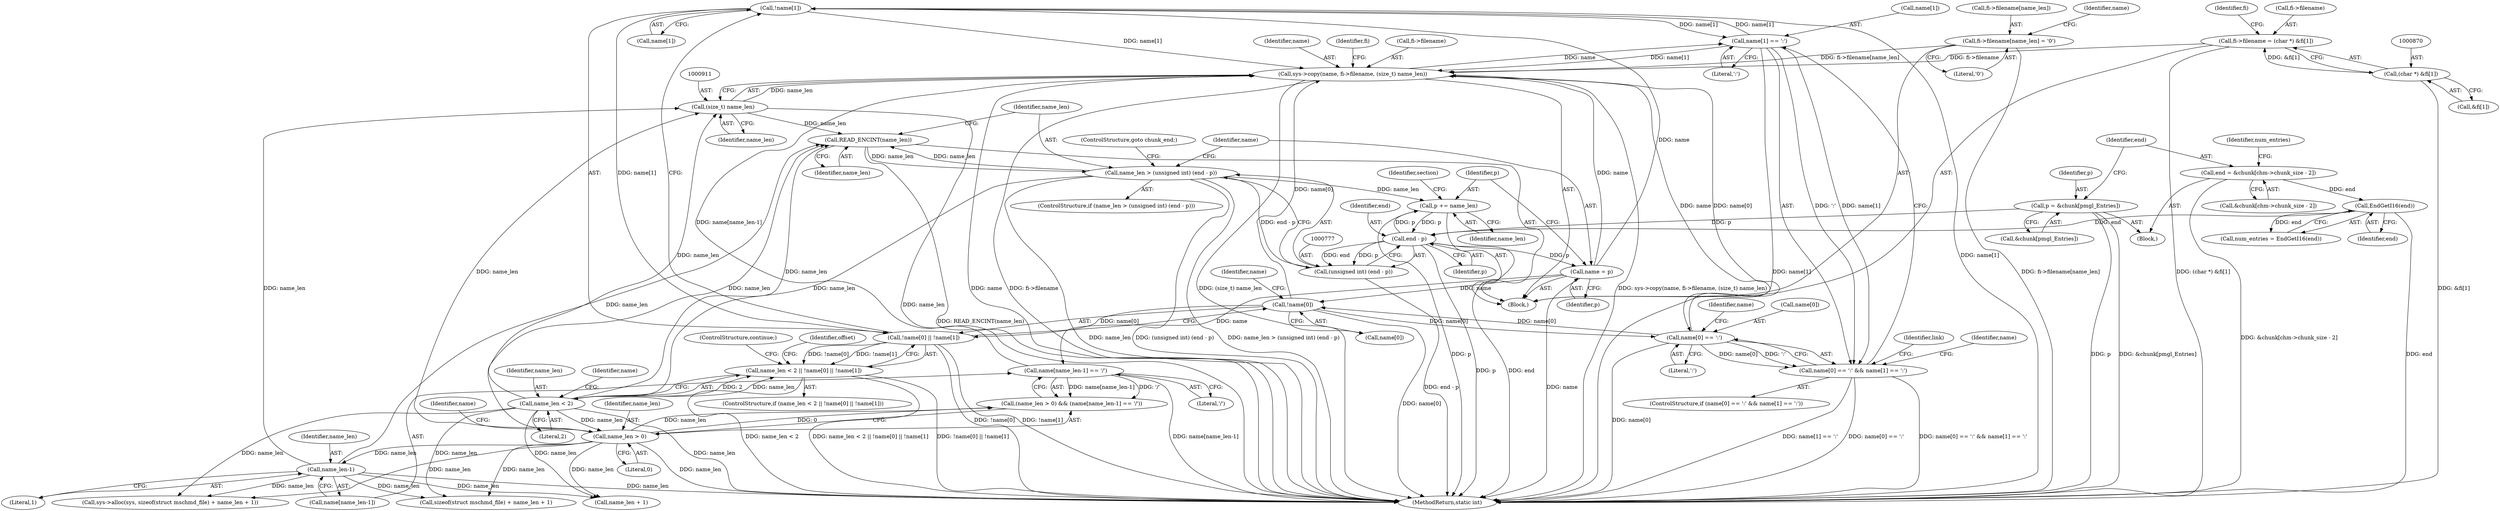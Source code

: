 digraph "0_libmspack_2f084136cfe0d05e5bf5703f3e83c6d955234b4d@array" {
"1000804" [label="(Call,!name[1])"];
"1000782" [label="(Call,name = p)"];
"1000778" [label="(Call,end - p)"];
"1000765" [label="(Call,EndGetI16(end))"];
"1000753" [label="(Call,end = &chunk[chm->chunk_size - 2])"];
"1000747" [label="(Call,p = &chunk[pmgl_Entries])"];
"1000785" [label="(Call,p += name_len)"];
"1000774" [label="(Call,name_len > (unsigned int) (end - p))"];
"1000771" [label="(Call,READ_ENCINT(name_len))"];
"1000826" [label="(Call,name_len-1)"];
"1000820" [label="(Call,name_len > 0)"];
"1000796" [label="(Call,name_len < 2)"];
"1000910" [label="(Call,(size_t) name_len)"];
"1000776" [label="(Call,(unsigned int) (end - p))"];
"1000927" [label="(Call,name[1] == ':')"];
"1000804" [label="(Call,!name[1])"];
"1000905" [label="(Call,sys->copy(name, fi->filename, (size_t) name_len))"];
"1000823" [label="(Call,name[name_len-1] == '/')"];
"1000922" [label="(Call,name[0] == ':')"];
"1000800" [label="(Call,!name[0])"];
"1000865" [label="(Call,fi->filename = (char *) &fi[1])"];
"1000869" [label="(Call,(char *) &fi[1])"];
"1000913" [label="(Call,fi->filename[name_len] = '\0')"];
"1000799" [label="(Call,!name[0] || !name[1])"];
"1000795" [label="(Call,name_len < 2 || !name[0] || !name[1])"];
"1000921" [label="(Call,name[0] == ':' && name[1] == ':')"];
"1000765" [label="(Call,EndGetI16(end))"];
"1000789" [label="(Identifier,section)"];
"1000764" [label="(Identifier,num_entries)"];
"1000781" [label="(ControlStructure,goto chunk_end;)"];
"1000912" [label="(Identifier,name_len)"];
"1000805" [label="(Call,name[1])"];
"1000821" [label="(Identifier,name_len)"];
"1000749" [label="(Call,&chunk[pmgl_Entries])"];
"1000812" [label="(Identifier,offset)"];
"1000763" [label="(Call,num_entries = EndGetI16(end))"];
"1000766" [label="(Identifier,end)"];
"1000795" [label="(Call,name_len < 2 || !name[0] || !name[1])"];
"1000919" [label="(Literal,'\0')"];
"1000921" [label="(Call,name[0] == ':' && name[1] == ':')"];
"1000755" [label="(Call,&chunk[chm->chunk_size - 2])"];
"1000775" [label="(Identifier,name_len)"];
"1000907" [label="(Call,fi->filename)"];
"1000913" [label="(Call,fi->filename[name_len] = '\0')"];
"1000773" [label="(ControlStructure,if (name_len > (unsigned int) (end - p)))"];
"1000829" [label="(Literal,'/')"];
"1000802" [label="(Identifier,name)"];
"1000922" [label="(Call,name[0] == ':')"];
"1000927" [label="(Call,name[1] == ':')"];
"1000877" [label="(Identifier,fi)"];
"1000771" [label="(Call,READ_ENCINT(name_len))"];
"1000801" [label="(Call,name[0])"];
"1000787" [label="(Identifier,name_len)"];
"1000820" [label="(Call,name_len > 0)"];
"1000869" [label="(Call,(char *) &fi[1])"];
"1000920" [label="(ControlStructure,if (name[0] == ':' && name[1] == ':'))"];
"1000823" [label="(Call,name[name_len-1] == '/')"];
"1000822" [label="(Literal,0)"];
"1000929" [label="(Identifier,name)"];
"1000687" [label="(Block,)"];
"1001049" [label="(Identifier,link)"];
"1000826" [label="(Call,name_len-1)"];
"1000928" [label="(Call,name[1])"];
"1000866" [label="(Call,fi->filename)"];
"1000770" [label="(Block,)"];
"1000847" [label="(Call,sys->alloc(sys, sizeof(struct mschmd_file) + name_len + 1))"];
"1000747" [label="(Call,p = &chunk[pmgl_Entries])"];
"1000772" [label="(Identifier,name_len)"];
"1000808" [label="(ControlStructure,continue;)"];
"1000753" [label="(Call,end = &chunk[chm->chunk_size - 2])"];
"1000804" [label="(Call,!name[1])"];
"1000938" [label="(Identifier,name)"];
"1000782" [label="(Call,name = p)"];
"1000800" [label="(Call,!name[0])"];
"1000785" [label="(Call,p += name_len)"];
"1000865" [label="(Call,fi->filename = (char *) &fi[1])"];
"1000748" [label="(Identifier,p)"];
"1000786" [label="(Identifier,p)"];
"1000796" [label="(Call,name_len < 2)"];
"1000906" [label="(Identifier,name)"];
"1000827" [label="(Identifier,name_len)"];
"1000910" [label="(Call,(size_t) name_len)"];
"1000914" [label="(Call,fi->filename[name_len])"];
"1000905" [label="(Call,sys->copy(name, fi->filename, (size_t) name_len))"];
"1000776" [label="(Call,(unsigned int) (end - p))"];
"1000828" [label="(Literal,1)"];
"1000806" [label="(Identifier,name)"];
"1000916" [label="(Identifier,fi)"];
"1000783" [label="(Identifier,name)"];
"1000778" [label="(Call,end - p)"];
"1001081" [label="(MethodReturn,static int)"];
"1000798" [label="(Literal,2)"];
"1000926" [label="(Literal,':')"];
"1000849" [label="(Call,sizeof(struct mschmd_file) + name_len + 1)"];
"1000794" [label="(ControlStructure,if (name_len < 2 || !name[0] || !name[1]))"];
"1000825" [label="(Identifier,name)"];
"1000779" [label="(Identifier,end)"];
"1000931" [label="(Literal,':')"];
"1000780" [label="(Identifier,p)"];
"1000924" [label="(Identifier,name)"];
"1000784" [label="(Identifier,p)"];
"1000799" [label="(Call,!name[0] || !name[1])"];
"1000852" [label="(Call,name_len + 1)"];
"1000871" [label="(Call,&fi[1])"];
"1000819" [label="(Call,(name_len > 0) && (name[name_len-1] == '/'))"];
"1000754" [label="(Identifier,end)"];
"1000774" [label="(Call,name_len > (unsigned int) (end - p))"];
"1000923" [label="(Call,name[0])"];
"1000797" [label="(Identifier,name_len)"];
"1000824" [label="(Call,name[name_len-1])"];
"1000804" -> "1000799"  [label="AST: "];
"1000804" -> "1000805"  [label="CFG: "];
"1000805" -> "1000804"  [label="AST: "];
"1000799" -> "1000804"  [label="CFG: "];
"1000804" -> "1001081"  [label="DDG: name[1]"];
"1000804" -> "1000799"  [label="DDG: name[1]"];
"1000782" -> "1000804"  [label="DDG: name"];
"1000927" -> "1000804"  [label="DDG: name[1]"];
"1000804" -> "1000905"  [label="DDG: name[1]"];
"1000804" -> "1000927"  [label="DDG: name[1]"];
"1000782" -> "1000770"  [label="AST: "];
"1000782" -> "1000784"  [label="CFG: "];
"1000783" -> "1000782"  [label="AST: "];
"1000784" -> "1000782"  [label="AST: "];
"1000786" -> "1000782"  [label="CFG: "];
"1000782" -> "1001081"  [label="DDG: name"];
"1000778" -> "1000782"  [label="DDG: p"];
"1000782" -> "1000800"  [label="DDG: name"];
"1000782" -> "1000823"  [label="DDG: name"];
"1000782" -> "1000905"  [label="DDG: name"];
"1000778" -> "1000776"  [label="AST: "];
"1000778" -> "1000780"  [label="CFG: "];
"1000779" -> "1000778"  [label="AST: "];
"1000780" -> "1000778"  [label="AST: "];
"1000776" -> "1000778"  [label="CFG: "];
"1000778" -> "1001081"  [label="DDG: p"];
"1000778" -> "1001081"  [label="DDG: end"];
"1000778" -> "1000776"  [label="DDG: end"];
"1000778" -> "1000776"  [label="DDG: p"];
"1000765" -> "1000778"  [label="DDG: end"];
"1000747" -> "1000778"  [label="DDG: p"];
"1000785" -> "1000778"  [label="DDG: p"];
"1000778" -> "1000785"  [label="DDG: p"];
"1000765" -> "1000763"  [label="AST: "];
"1000765" -> "1000766"  [label="CFG: "];
"1000766" -> "1000765"  [label="AST: "];
"1000763" -> "1000765"  [label="CFG: "];
"1000765" -> "1001081"  [label="DDG: end"];
"1000765" -> "1000763"  [label="DDG: end"];
"1000753" -> "1000765"  [label="DDG: end"];
"1000753" -> "1000687"  [label="AST: "];
"1000753" -> "1000755"  [label="CFG: "];
"1000754" -> "1000753"  [label="AST: "];
"1000755" -> "1000753"  [label="AST: "];
"1000764" -> "1000753"  [label="CFG: "];
"1000753" -> "1001081"  [label="DDG: &chunk[chm->chunk_size - 2]"];
"1000747" -> "1000687"  [label="AST: "];
"1000747" -> "1000749"  [label="CFG: "];
"1000748" -> "1000747"  [label="AST: "];
"1000749" -> "1000747"  [label="AST: "];
"1000754" -> "1000747"  [label="CFG: "];
"1000747" -> "1001081"  [label="DDG: p"];
"1000747" -> "1001081"  [label="DDG: &chunk[pmgl_Entries]"];
"1000785" -> "1000770"  [label="AST: "];
"1000785" -> "1000787"  [label="CFG: "];
"1000786" -> "1000785"  [label="AST: "];
"1000787" -> "1000785"  [label="AST: "];
"1000789" -> "1000785"  [label="CFG: "];
"1000785" -> "1001081"  [label="DDG: p"];
"1000774" -> "1000785"  [label="DDG: name_len"];
"1000774" -> "1000773"  [label="AST: "];
"1000774" -> "1000776"  [label="CFG: "];
"1000775" -> "1000774"  [label="AST: "];
"1000776" -> "1000774"  [label="AST: "];
"1000781" -> "1000774"  [label="CFG: "];
"1000783" -> "1000774"  [label="CFG: "];
"1000774" -> "1001081"  [label="DDG: (unsigned int) (end - p)"];
"1000774" -> "1001081"  [label="DDG: name_len > (unsigned int) (end - p)"];
"1000774" -> "1001081"  [label="DDG: name_len"];
"1000774" -> "1000771"  [label="DDG: name_len"];
"1000771" -> "1000774"  [label="DDG: name_len"];
"1000776" -> "1000774"  [label="DDG: end - p"];
"1000774" -> "1000796"  [label="DDG: name_len"];
"1000771" -> "1000770"  [label="AST: "];
"1000771" -> "1000772"  [label="CFG: "];
"1000772" -> "1000771"  [label="AST: "];
"1000775" -> "1000771"  [label="CFG: "];
"1000771" -> "1001081"  [label="DDG: READ_ENCINT(name_len)"];
"1000826" -> "1000771"  [label="DDG: name_len"];
"1000910" -> "1000771"  [label="DDG: name_len"];
"1000820" -> "1000771"  [label="DDG: name_len"];
"1000796" -> "1000771"  [label="DDG: name_len"];
"1000826" -> "1000824"  [label="AST: "];
"1000826" -> "1000828"  [label="CFG: "];
"1000827" -> "1000826"  [label="AST: "];
"1000828" -> "1000826"  [label="AST: "];
"1000824" -> "1000826"  [label="CFG: "];
"1000826" -> "1001081"  [label="DDG: name_len"];
"1000820" -> "1000826"  [label="DDG: name_len"];
"1000826" -> "1000847"  [label="DDG: name_len"];
"1000826" -> "1000849"  [label="DDG: name_len"];
"1000826" -> "1000852"  [label="DDG: name_len"];
"1000826" -> "1000910"  [label="DDG: name_len"];
"1000820" -> "1000819"  [label="AST: "];
"1000820" -> "1000822"  [label="CFG: "];
"1000821" -> "1000820"  [label="AST: "];
"1000822" -> "1000820"  [label="AST: "];
"1000825" -> "1000820"  [label="CFG: "];
"1000819" -> "1000820"  [label="CFG: "];
"1000820" -> "1001081"  [label="DDG: name_len"];
"1000820" -> "1000819"  [label="DDG: name_len"];
"1000820" -> "1000819"  [label="DDG: 0"];
"1000796" -> "1000820"  [label="DDG: name_len"];
"1000820" -> "1000847"  [label="DDG: name_len"];
"1000820" -> "1000849"  [label="DDG: name_len"];
"1000820" -> "1000852"  [label="DDG: name_len"];
"1000820" -> "1000910"  [label="DDG: name_len"];
"1000796" -> "1000795"  [label="AST: "];
"1000796" -> "1000798"  [label="CFG: "];
"1000797" -> "1000796"  [label="AST: "];
"1000798" -> "1000796"  [label="AST: "];
"1000802" -> "1000796"  [label="CFG: "];
"1000795" -> "1000796"  [label="CFG: "];
"1000796" -> "1001081"  [label="DDG: name_len"];
"1000796" -> "1000795"  [label="DDG: name_len"];
"1000796" -> "1000795"  [label="DDG: 2"];
"1000796" -> "1000847"  [label="DDG: name_len"];
"1000796" -> "1000849"  [label="DDG: name_len"];
"1000796" -> "1000852"  [label="DDG: name_len"];
"1000796" -> "1000910"  [label="DDG: name_len"];
"1000910" -> "1000905"  [label="AST: "];
"1000910" -> "1000912"  [label="CFG: "];
"1000911" -> "1000910"  [label="AST: "];
"1000912" -> "1000910"  [label="AST: "];
"1000905" -> "1000910"  [label="CFG: "];
"1000910" -> "1001081"  [label="DDG: name_len"];
"1000910" -> "1000905"  [label="DDG: name_len"];
"1000777" -> "1000776"  [label="AST: "];
"1000776" -> "1001081"  [label="DDG: end - p"];
"1000927" -> "1000921"  [label="AST: "];
"1000927" -> "1000931"  [label="CFG: "];
"1000928" -> "1000927"  [label="AST: "];
"1000931" -> "1000927"  [label="AST: "];
"1000921" -> "1000927"  [label="CFG: "];
"1000927" -> "1001081"  [label="DDG: name[1]"];
"1000927" -> "1000905"  [label="DDG: name[1]"];
"1000927" -> "1000921"  [label="DDG: name[1]"];
"1000927" -> "1000921"  [label="DDG: ':'"];
"1000905" -> "1000927"  [label="DDG: name"];
"1000905" -> "1000770"  [label="AST: "];
"1000906" -> "1000905"  [label="AST: "];
"1000907" -> "1000905"  [label="AST: "];
"1000916" -> "1000905"  [label="CFG: "];
"1000905" -> "1001081"  [label="DDG: sys->copy(name, fi->filename, (size_t) name_len)"];
"1000905" -> "1001081"  [label="DDG: name"];
"1000905" -> "1001081"  [label="DDG: fi->filename"];
"1000905" -> "1001081"  [label="DDG: (size_t) name_len"];
"1000823" -> "1000905"  [label="DDG: name[name_len-1]"];
"1000922" -> "1000905"  [label="DDG: name[0]"];
"1000800" -> "1000905"  [label="DDG: name[0]"];
"1000865" -> "1000905"  [label="DDG: fi->filename"];
"1000913" -> "1000905"  [label="DDG: fi->filename[name_len]"];
"1000905" -> "1000922"  [label="DDG: name"];
"1000823" -> "1000819"  [label="AST: "];
"1000823" -> "1000829"  [label="CFG: "];
"1000824" -> "1000823"  [label="AST: "];
"1000829" -> "1000823"  [label="AST: "];
"1000819" -> "1000823"  [label="CFG: "];
"1000823" -> "1001081"  [label="DDG: name[name_len-1]"];
"1000823" -> "1000819"  [label="DDG: name[name_len-1]"];
"1000823" -> "1000819"  [label="DDG: '/'"];
"1000922" -> "1000921"  [label="AST: "];
"1000922" -> "1000926"  [label="CFG: "];
"1000923" -> "1000922"  [label="AST: "];
"1000926" -> "1000922"  [label="AST: "];
"1000929" -> "1000922"  [label="CFG: "];
"1000921" -> "1000922"  [label="CFG: "];
"1000922" -> "1001081"  [label="DDG: name[0]"];
"1000922" -> "1000800"  [label="DDG: name[0]"];
"1000922" -> "1000921"  [label="DDG: name[0]"];
"1000922" -> "1000921"  [label="DDG: ':'"];
"1000800" -> "1000922"  [label="DDG: name[0]"];
"1000800" -> "1000799"  [label="AST: "];
"1000800" -> "1000801"  [label="CFG: "];
"1000801" -> "1000800"  [label="AST: "];
"1000806" -> "1000800"  [label="CFG: "];
"1000799" -> "1000800"  [label="CFG: "];
"1000800" -> "1001081"  [label="DDG: name[0]"];
"1000800" -> "1000799"  [label="DDG: name[0]"];
"1000865" -> "1000770"  [label="AST: "];
"1000865" -> "1000869"  [label="CFG: "];
"1000866" -> "1000865"  [label="AST: "];
"1000869" -> "1000865"  [label="AST: "];
"1000877" -> "1000865"  [label="CFG: "];
"1000865" -> "1001081"  [label="DDG: (char *) &fi[1]"];
"1000869" -> "1000865"  [label="DDG: &fi[1]"];
"1000869" -> "1000871"  [label="CFG: "];
"1000870" -> "1000869"  [label="AST: "];
"1000871" -> "1000869"  [label="AST: "];
"1000869" -> "1001081"  [label="DDG: &fi[1]"];
"1000913" -> "1000770"  [label="AST: "];
"1000913" -> "1000919"  [label="CFG: "];
"1000914" -> "1000913"  [label="AST: "];
"1000919" -> "1000913"  [label="AST: "];
"1000924" -> "1000913"  [label="CFG: "];
"1000913" -> "1001081"  [label="DDG: fi->filename[name_len]"];
"1000799" -> "1000795"  [label="AST: "];
"1000795" -> "1000799"  [label="CFG: "];
"1000799" -> "1001081"  [label="DDG: !name[0]"];
"1000799" -> "1001081"  [label="DDG: !name[1]"];
"1000799" -> "1000795"  [label="DDG: !name[0]"];
"1000799" -> "1000795"  [label="DDG: !name[1]"];
"1000795" -> "1000794"  [label="AST: "];
"1000808" -> "1000795"  [label="CFG: "];
"1000812" -> "1000795"  [label="CFG: "];
"1000795" -> "1001081"  [label="DDG: name_len < 2"];
"1000795" -> "1001081"  [label="DDG: name_len < 2 || !name[0] || !name[1]"];
"1000795" -> "1001081"  [label="DDG: !name[0] || !name[1]"];
"1000921" -> "1000920"  [label="AST: "];
"1000938" -> "1000921"  [label="CFG: "];
"1001049" -> "1000921"  [label="CFG: "];
"1000921" -> "1001081"  [label="DDG: name[0] == ':' && name[1] == ':'"];
"1000921" -> "1001081"  [label="DDG: name[1] == ':'"];
"1000921" -> "1001081"  [label="DDG: name[0] == ':'"];
}
